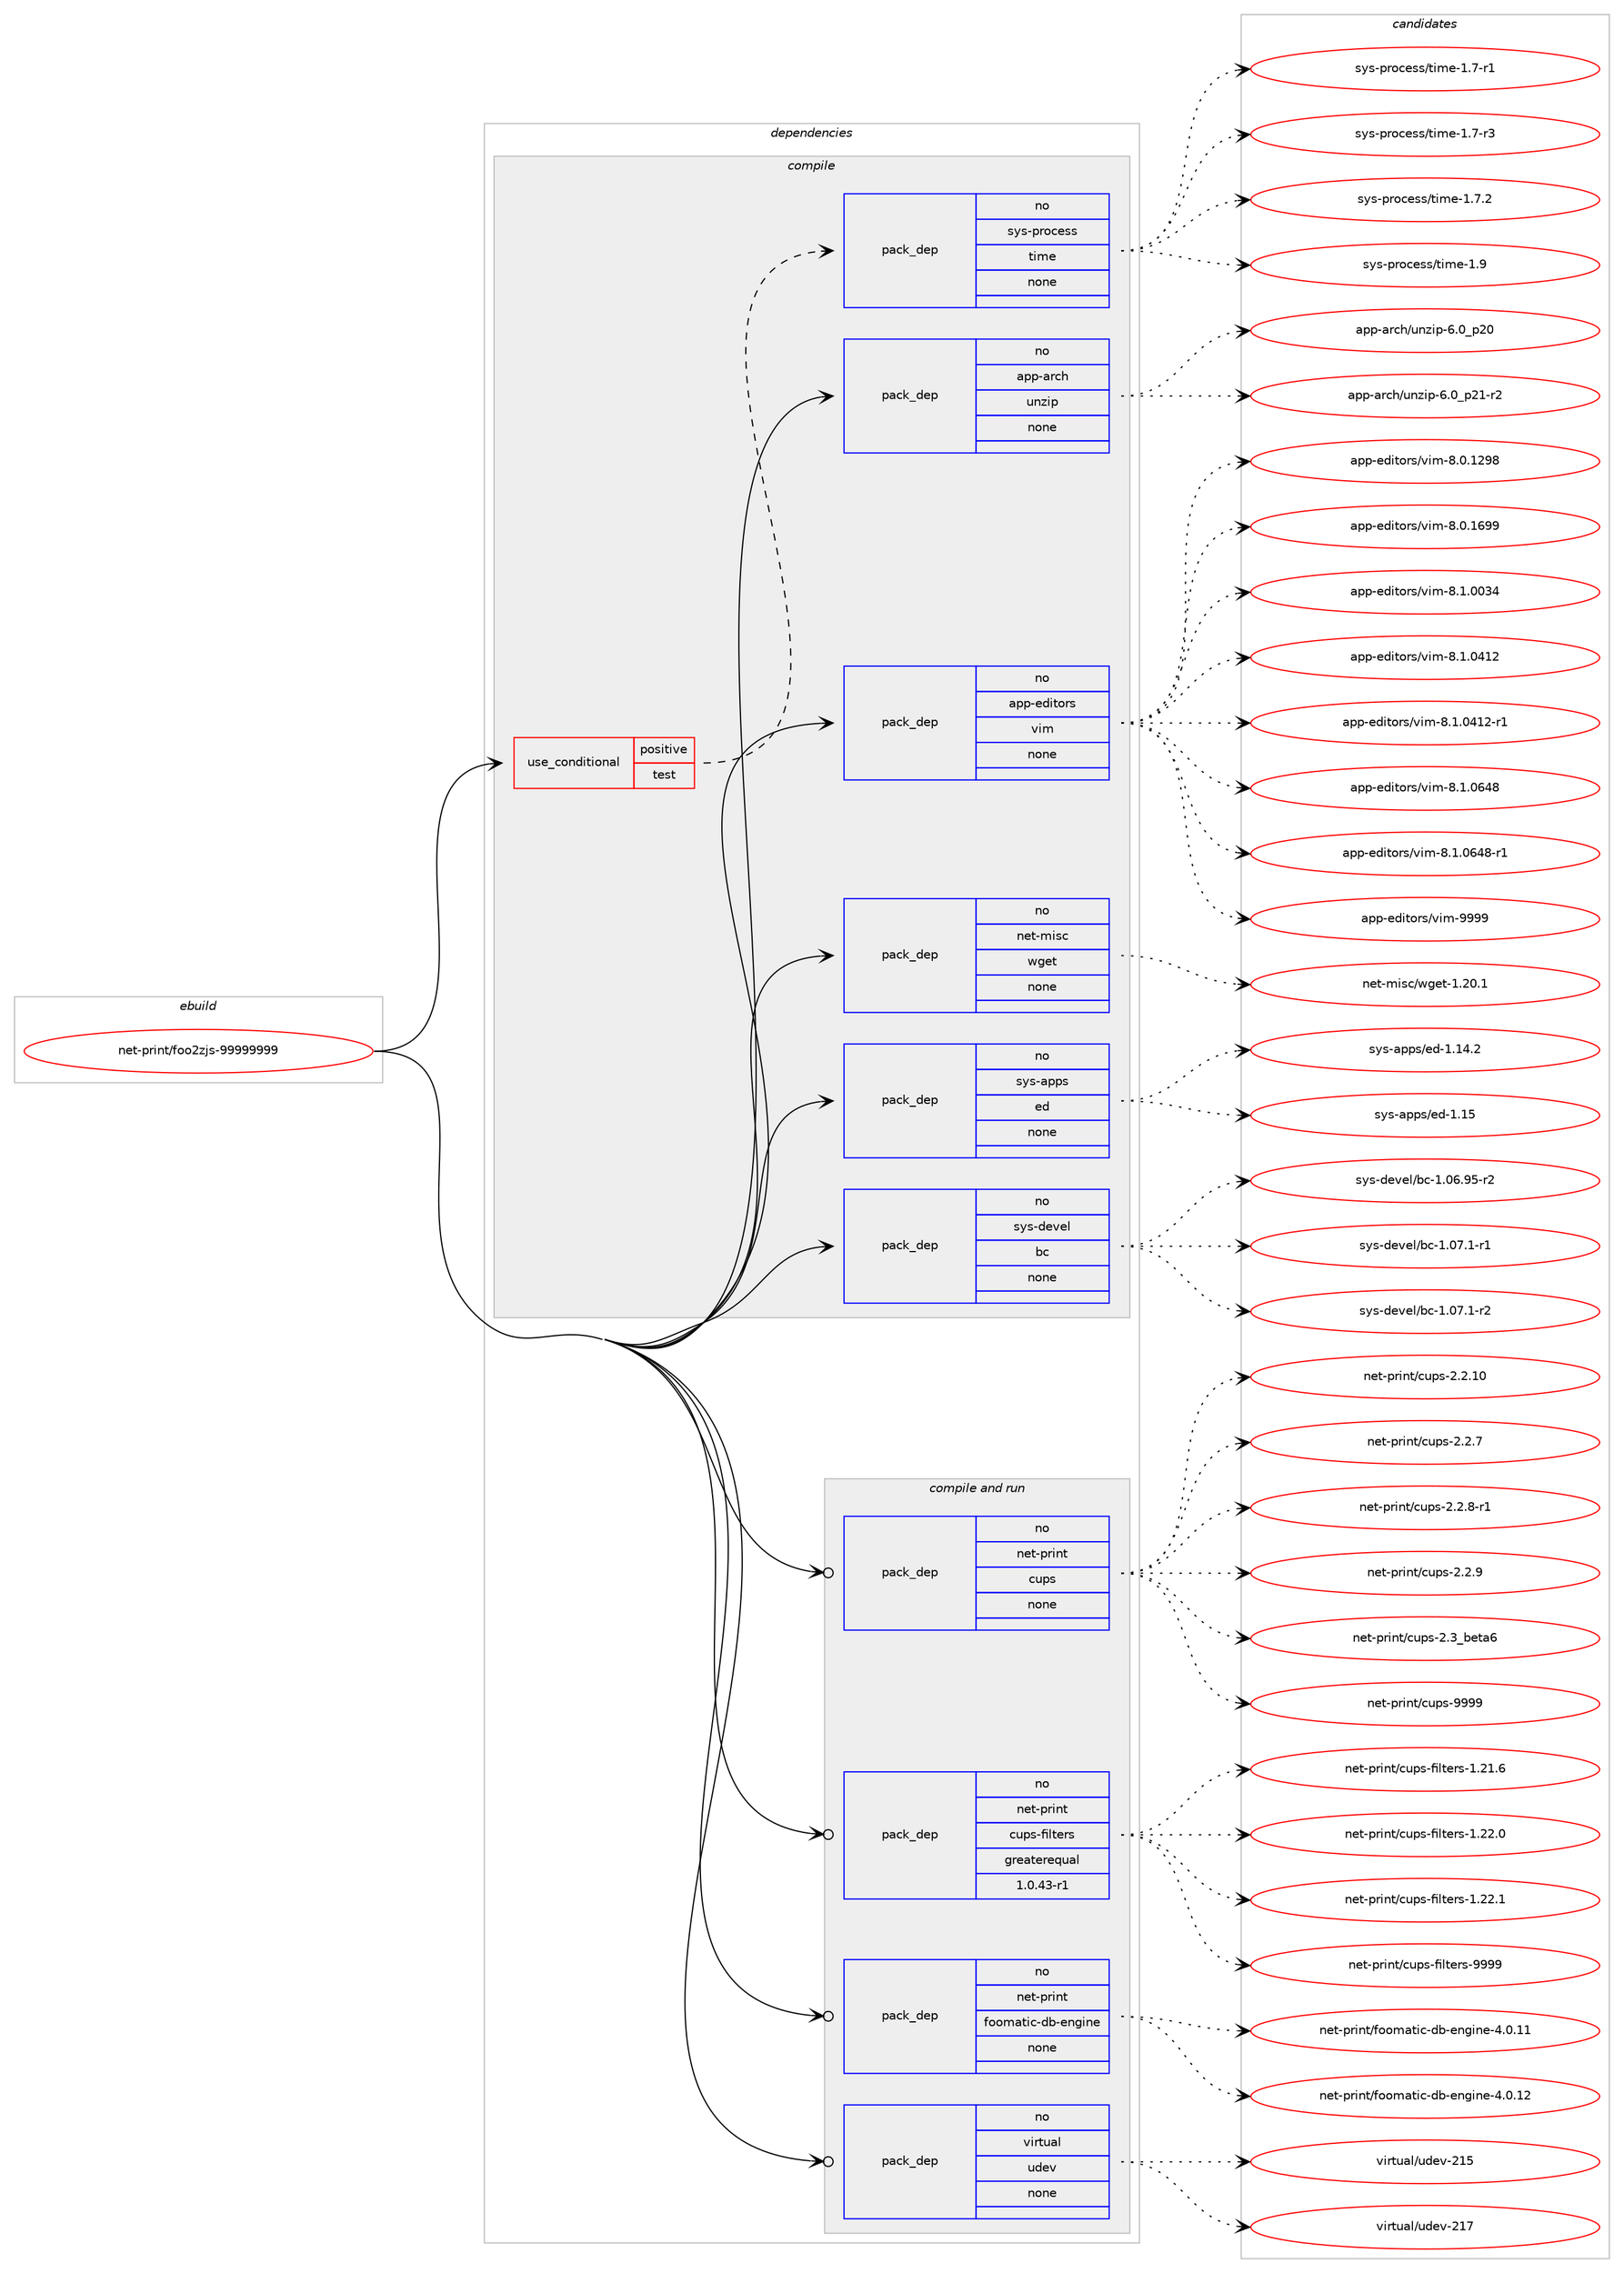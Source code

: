digraph prolog {

# *************
# Graph options
# *************

newrank=true;
concentrate=true;
compound=true;
graph [rankdir=LR,fontname=Helvetica,fontsize=10,ranksep=1.5];#, ranksep=2.5, nodesep=0.2];
edge  [arrowhead=vee];
node  [fontname=Helvetica,fontsize=10];

# **********
# The ebuild
# **********

subgraph cluster_leftcol {
color=gray;
rank=same;
label=<<i>ebuild</i>>;
id [label="net-print/foo2zjs-99999999", color=red, width=4, href="../net-print/foo2zjs-99999999.svg"];
}

# ****************
# The dependencies
# ****************

subgraph cluster_midcol {
color=gray;
label=<<i>dependencies</i>>;
subgraph cluster_compile {
fillcolor="#eeeeee";
style=filled;
label=<<i>compile</i>>;
subgraph cond450344 {
dependency1677008 [label=<<TABLE BORDER="0" CELLBORDER="1" CELLSPACING="0" CELLPADDING="4"><TR><TD ROWSPAN="3" CELLPADDING="10">use_conditional</TD></TR><TR><TD>positive</TD></TR><TR><TD>test</TD></TR></TABLE>>, shape=none, color=red];
subgraph pack1199250 {
dependency1677009 [label=<<TABLE BORDER="0" CELLBORDER="1" CELLSPACING="0" CELLPADDING="4" WIDTH="220"><TR><TD ROWSPAN="6" CELLPADDING="30">pack_dep</TD></TR><TR><TD WIDTH="110">no</TD></TR><TR><TD>sys-process</TD></TR><TR><TD>time</TD></TR><TR><TD>none</TD></TR><TR><TD></TD></TR></TABLE>>, shape=none, color=blue];
}
dependency1677008:e -> dependency1677009:w [weight=20,style="dashed",arrowhead="vee"];
}
id:e -> dependency1677008:w [weight=20,style="solid",arrowhead="vee"];
subgraph pack1199251 {
dependency1677010 [label=<<TABLE BORDER="0" CELLBORDER="1" CELLSPACING="0" CELLPADDING="4" WIDTH="220"><TR><TD ROWSPAN="6" CELLPADDING="30">pack_dep</TD></TR><TR><TD WIDTH="110">no</TD></TR><TR><TD>app-arch</TD></TR><TR><TD>unzip</TD></TR><TR><TD>none</TD></TR><TR><TD></TD></TR></TABLE>>, shape=none, color=blue];
}
id:e -> dependency1677010:w [weight=20,style="solid",arrowhead="vee"];
subgraph pack1199252 {
dependency1677011 [label=<<TABLE BORDER="0" CELLBORDER="1" CELLSPACING="0" CELLPADDING="4" WIDTH="220"><TR><TD ROWSPAN="6" CELLPADDING="30">pack_dep</TD></TR><TR><TD WIDTH="110">no</TD></TR><TR><TD>app-editors</TD></TR><TR><TD>vim</TD></TR><TR><TD>none</TD></TR><TR><TD></TD></TR></TABLE>>, shape=none, color=blue];
}
id:e -> dependency1677011:w [weight=20,style="solid",arrowhead="vee"];
subgraph pack1199253 {
dependency1677012 [label=<<TABLE BORDER="0" CELLBORDER="1" CELLSPACING="0" CELLPADDING="4" WIDTH="220"><TR><TD ROWSPAN="6" CELLPADDING="30">pack_dep</TD></TR><TR><TD WIDTH="110">no</TD></TR><TR><TD>net-misc</TD></TR><TR><TD>wget</TD></TR><TR><TD>none</TD></TR><TR><TD></TD></TR></TABLE>>, shape=none, color=blue];
}
id:e -> dependency1677012:w [weight=20,style="solid",arrowhead="vee"];
subgraph pack1199254 {
dependency1677013 [label=<<TABLE BORDER="0" CELLBORDER="1" CELLSPACING="0" CELLPADDING="4" WIDTH="220"><TR><TD ROWSPAN="6" CELLPADDING="30">pack_dep</TD></TR><TR><TD WIDTH="110">no</TD></TR><TR><TD>sys-apps</TD></TR><TR><TD>ed</TD></TR><TR><TD>none</TD></TR><TR><TD></TD></TR></TABLE>>, shape=none, color=blue];
}
id:e -> dependency1677013:w [weight=20,style="solid",arrowhead="vee"];
subgraph pack1199255 {
dependency1677014 [label=<<TABLE BORDER="0" CELLBORDER="1" CELLSPACING="0" CELLPADDING="4" WIDTH="220"><TR><TD ROWSPAN="6" CELLPADDING="30">pack_dep</TD></TR><TR><TD WIDTH="110">no</TD></TR><TR><TD>sys-devel</TD></TR><TR><TD>bc</TD></TR><TR><TD>none</TD></TR><TR><TD></TD></TR></TABLE>>, shape=none, color=blue];
}
id:e -> dependency1677014:w [weight=20,style="solid",arrowhead="vee"];
}
subgraph cluster_compileandrun {
fillcolor="#eeeeee";
style=filled;
label=<<i>compile and run</i>>;
subgraph pack1199256 {
dependency1677015 [label=<<TABLE BORDER="0" CELLBORDER="1" CELLSPACING="0" CELLPADDING="4" WIDTH="220"><TR><TD ROWSPAN="6" CELLPADDING="30">pack_dep</TD></TR><TR><TD WIDTH="110">no</TD></TR><TR><TD>net-print</TD></TR><TR><TD>cups</TD></TR><TR><TD>none</TD></TR><TR><TD></TD></TR></TABLE>>, shape=none, color=blue];
}
id:e -> dependency1677015:w [weight=20,style="solid",arrowhead="odotvee"];
subgraph pack1199257 {
dependency1677016 [label=<<TABLE BORDER="0" CELLBORDER="1" CELLSPACING="0" CELLPADDING="4" WIDTH="220"><TR><TD ROWSPAN="6" CELLPADDING="30">pack_dep</TD></TR><TR><TD WIDTH="110">no</TD></TR><TR><TD>net-print</TD></TR><TR><TD>cups-filters</TD></TR><TR><TD>greaterequal</TD></TR><TR><TD>1.0.43-r1</TD></TR></TABLE>>, shape=none, color=blue];
}
id:e -> dependency1677016:w [weight=20,style="solid",arrowhead="odotvee"];
subgraph pack1199258 {
dependency1677017 [label=<<TABLE BORDER="0" CELLBORDER="1" CELLSPACING="0" CELLPADDING="4" WIDTH="220"><TR><TD ROWSPAN="6" CELLPADDING="30">pack_dep</TD></TR><TR><TD WIDTH="110">no</TD></TR><TR><TD>net-print</TD></TR><TR><TD>foomatic-db-engine</TD></TR><TR><TD>none</TD></TR><TR><TD></TD></TR></TABLE>>, shape=none, color=blue];
}
id:e -> dependency1677017:w [weight=20,style="solid",arrowhead="odotvee"];
subgraph pack1199259 {
dependency1677018 [label=<<TABLE BORDER="0" CELLBORDER="1" CELLSPACING="0" CELLPADDING="4" WIDTH="220"><TR><TD ROWSPAN="6" CELLPADDING="30">pack_dep</TD></TR><TR><TD WIDTH="110">no</TD></TR><TR><TD>virtual</TD></TR><TR><TD>udev</TD></TR><TR><TD>none</TD></TR><TR><TD></TD></TR></TABLE>>, shape=none, color=blue];
}
id:e -> dependency1677018:w [weight=20,style="solid",arrowhead="odotvee"];
}
subgraph cluster_run {
fillcolor="#eeeeee";
style=filled;
label=<<i>run</i>>;
}
}

# **************
# The candidates
# **************

subgraph cluster_choices {
rank=same;
color=gray;
label=<<i>candidates</i>>;

subgraph choice1199250 {
color=black;
nodesep=1;
choice115121115451121141119910111511547116105109101454946554511449 [label="sys-process/time-1.7-r1", color=red, width=4,href="../sys-process/time-1.7-r1.svg"];
choice115121115451121141119910111511547116105109101454946554511451 [label="sys-process/time-1.7-r3", color=red, width=4,href="../sys-process/time-1.7-r3.svg"];
choice115121115451121141119910111511547116105109101454946554650 [label="sys-process/time-1.7.2", color=red, width=4,href="../sys-process/time-1.7.2.svg"];
choice11512111545112114111991011151154711610510910145494657 [label="sys-process/time-1.9", color=red, width=4,href="../sys-process/time-1.9.svg"];
dependency1677009:e -> choice115121115451121141119910111511547116105109101454946554511449:w [style=dotted,weight="100"];
dependency1677009:e -> choice115121115451121141119910111511547116105109101454946554511451:w [style=dotted,weight="100"];
dependency1677009:e -> choice115121115451121141119910111511547116105109101454946554650:w [style=dotted,weight="100"];
dependency1677009:e -> choice11512111545112114111991011151154711610510910145494657:w [style=dotted,weight="100"];
}
subgraph choice1199251 {
color=black;
nodesep=1;
choice971121124597114991044711711012210511245544648951125048 [label="app-arch/unzip-6.0_p20", color=red, width=4,href="../app-arch/unzip-6.0_p20.svg"];
choice9711211245971149910447117110122105112455446489511250494511450 [label="app-arch/unzip-6.0_p21-r2", color=red, width=4,href="../app-arch/unzip-6.0_p21-r2.svg"];
dependency1677010:e -> choice971121124597114991044711711012210511245544648951125048:w [style=dotted,weight="100"];
dependency1677010:e -> choice9711211245971149910447117110122105112455446489511250494511450:w [style=dotted,weight="100"];
}
subgraph choice1199252 {
color=black;
nodesep=1;
choice971121124510110010511611111411547118105109455646484649505756 [label="app-editors/vim-8.0.1298", color=red, width=4,href="../app-editors/vim-8.0.1298.svg"];
choice971121124510110010511611111411547118105109455646484649545757 [label="app-editors/vim-8.0.1699", color=red, width=4,href="../app-editors/vim-8.0.1699.svg"];
choice971121124510110010511611111411547118105109455646494648485152 [label="app-editors/vim-8.1.0034", color=red, width=4,href="../app-editors/vim-8.1.0034.svg"];
choice971121124510110010511611111411547118105109455646494648524950 [label="app-editors/vim-8.1.0412", color=red, width=4,href="../app-editors/vim-8.1.0412.svg"];
choice9711211245101100105116111114115471181051094556464946485249504511449 [label="app-editors/vim-8.1.0412-r1", color=red, width=4,href="../app-editors/vim-8.1.0412-r1.svg"];
choice971121124510110010511611111411547118105109455646494648545256 [label="app-editors/vim-8.1.0648", color=red, width=4,href="../app-editors/vim-8.1.0648.svg"];
choice9711211245101100105116111114115471181051094556464946485452564511449 [label="app-editors/vim-8.1.0648-r1", color=red, width=4,href="../app-editors/vim-8.1.0648-r1.svg"];
choice9711211245101100105116111114115471181051094557575757 [label="app-editors/vim-9999", color=red, width=4,href="../app-editors/vim-9999.svg"];
dependency1677011:e -> choice971121124510110010511611111411547118105109455646484649505756:w [style=dotted,weight="100"];
dependency1677011:e -> choice971121124510110010511611111411547118105109455646484649545757:w [style=dotted,weight="100"];
dependency1677011:e -> choice971121124510110010511611111411547118105109455646494648485152:w [style=dotted,weight="100"];
dependency1677011:e -> choice971121124510110010511611111411547118105109455646494648524950:w [style=dotted,weight="100"];
dependency1677011:e -> choice9711211245101100105116111114115471181051094556464946485249504511449:w [style=dotted,weight="100"];
dependency1677011:e -> choice971121124510110010511611111411547118105109455646494648545256:w [style=dotted,weight="100"];
dependency1677011:e -> choice9711211245101100105116111114115471181051094556464946485452564511449:w [style=dotted,weight="100"];
dependency1677011:e -> choice9711211245101100105116111114115471181051094557575757:w [style=dotted,weight="100"];
}
subgraph choice1199253 {
color=black;
nodesep=1;
choice11010111645109105115994711910310111645494650484649 [label="net-misc/wget-1.20.1", color=red, width=4,href="../net-misc/wget-1.20.1.svg"];
dependency1677012:e -> choice11010111645109105115994711910310111645494650484649:w [style=dotted,weight="100"];
}
subgraph choice1199254 {
color=black;
nodesep=1;
choice11512111545971121121154710110045494649524650 [label="sys-apps/ed-1.14.2", color=red, width=4,href="../sys-apps/ed-1.14.2.svg"];
choice1151211154597112112115471011004549464953 [label="sys-apps/ed-1.15", color=red, width=4,href="../sys-apps/ed-1.15.svg"];
dependency1677013:e -> choice11512111545971121121154710110045494649524650:w [style=dotted,weight="100"];
dependency1677013:e -> choice1151211154597112112115471011004549464953:w [style=dotted,weight="100"];
}
subgraph choice1199255 {
color=black;
nodesep=1;
choice1151211154510010111810110847989945494648544657534511450 [label="sys-devel/bc-1.06.95-r2", color=red, width=4,href="../sys-devel/bc-1.06.95-r2.svg"];
choice11512111545100101118101108479899454946485546494511449 [label="sys-devel/bc-1.07.1-r1", color=red, width=4,href="../sys-devel/bc-1.07.1-r1.svg"];
choice11512111545100101118101108479899454946485546494511450 [label="sys-devel/bc-1.07.1-r2", color=red, width=4,href="../sys-devel/bc-1.07.1-r2.svg"];
dependency1677014:e -> choice1151211154510010111810110847989945494648544657534511450:w [style=dotted,weight="100"];
dependency1677014:e -> choice11512111545100101118101108479899454946485546494511449:w [style=dotted,weight="100"];
dependency1677014:e -> choice11512111545100101118101108479899454946485546494511450:w [style=dotted,weight="100"];
}
subgraph choice1199256 {
color=black;
nodesep=1;
choice11010111645112114105110116479911711211545504650464948 [label="net-print/cups-2.2.10", color=red, width=4,href="../net-print/cups-2.2.10.svg"];
choice110101116451121141051101164799117112115455046504655 [label="net-print/cups-2.2.7", color=red, width=4,href="../net-print/cups-2.2.7.svg"];
choice1101011164511211410511011647991171121154550465046564511449 [label="net-print/cups-2.2.8-r1", color=red, width=4,href="../net-print/cups-2.2.8-r1.svg"];
choice110101116451121141051101164799117112115455046504657 [label="net-print/cups-2.2.9", color=red, width=4,href="../net-print/cups-2.2.9.svg"];
choice1101011164511211410511011647991171121154550465195981011169754 [label="net-print/cups-2.3_beta6", color=red, width=4,href="../net-print/cups-2.3_beta6.svg"];
choice1101011164511211410511011647991171121154557575757 [label="net-print/cups-9999", color=red, width=4,href="../net-print/cups-9999.svg"];
dependency1677015:e -> choice11010111645112114105110116479911711211545504650464948:w [style=dotted,weight="100"];
dependency1677015:e -> choice110101116451121141051101164799117112115455046504655:w [style=dotted,weight="100"];
dependency1677015:e -> choice1101011164511211410511011647991171121154550465046564511449:w [style=dotted,weight="100"];
dependency1677015:e -> choice110101116451121141051101164799117112115455046504657:w [style=dotted,weight="100"];
dependency1677015:e -> choice1101011164511211410511011647991171121154550465195981011169754:w [style=dotted,weight="100"];
dependency1677015:e -> choice1101011164511211410511011647991171121154557575757:w [style=dotted,weight="100"];
}
subgraph choice1199257 {
color=black;
nodesep=1;
choice1101011164511211410511011647991171121154510210510811610111411545494650494654 [label="net-print/cups-filters-1.21.6", color=red, width=4,href="../net-print/cups-filters-1.21.6.svg"];
choice1101011164511211410511011647991171121154510210510811610111411545494650504648 [label="net-print/cups-filters-1.22.0", color=red, width=4,href="../net-print/cups-filters-1.22.0.svg"];
choice1101011164511211410511011647991171121154510210510811610111411545494650504649 [label="net-print/cups-filters-1.22.1", color=red, width=4,href="../net-print/cups-filters-1.22.1.svg"];
choice110101116451121141051101164799117112115451021051081161011141154557575757 [label="net-print/cups-filters-9999", color=red, width=4,href="../net-print/cups-filters-9999.svg"];
dependency1677016:e -> choice1101011164511211410511011647991171121154510210510811610111411545494650494654:w [style=dotted,weight="100"];
dependency1677016:e -> choice1101011164511211410511011647991171121154510210510811610111411545494650504648:w [style=dotted,weight="100"];
dependency1677016:e -> choice1101011164511211410511011647991171121154510210510811610111411545494650504649:w [style=dotted,weight="100"];
dependency1677016:e -> choice110101116451121141051101164799117112115451021051081161011141154557575757:w [style=dotted,weight="100"];
}
subgraph choice1199258 {
color=black;
nodesep=1;
choice1101011164511211410511011647102111111109971161059945100984510111010310511010145524648464949 [label="net-print/foomatic-db-engine-4.0.11", color=red, width=4,href="../net-print/foomatic-db-engine-4.0.11.svg"];
choice1101011164511211410511011647102111111109971161059945100984510111010310511010145524648464950 [label="net-print/foomatic-db-engine-4.0.12", color=red, width=4,href="../net-print/foomatic-db-engine-4.0.12.svg"];
dependency1677017:e -> choice1101011164511211410511011647102111111109971161059945100984510111010310511010145524648464949:w [style=dotted,weight="100"];
dependency1677017:e -> choice1101011164511211410511011647102111111109971161059945100984510111010310511010145524648464950:w [style=dotted,weight="100"];
}
subgraph choice1199259 {
color=black;
nodesep=1;
choice118105114116117971084711710010111845504953 [label="virtual/udev-215", color=red, width=4,href="../virtual/udev-215.svg"];
choice118105114116117971084711710010111845504955 [label="virtual/udev-217", color=red, width=4,href="../virtual/udev-217.svg"];
dependency1677018:e -> choice118105114116117971084711710010111845504953:w [style=dotted,weight="100"];
dependency1677018:e -> choice118105114116117971084711710010111845504955:w [style=dotted,weight="100"];
}
}

}
